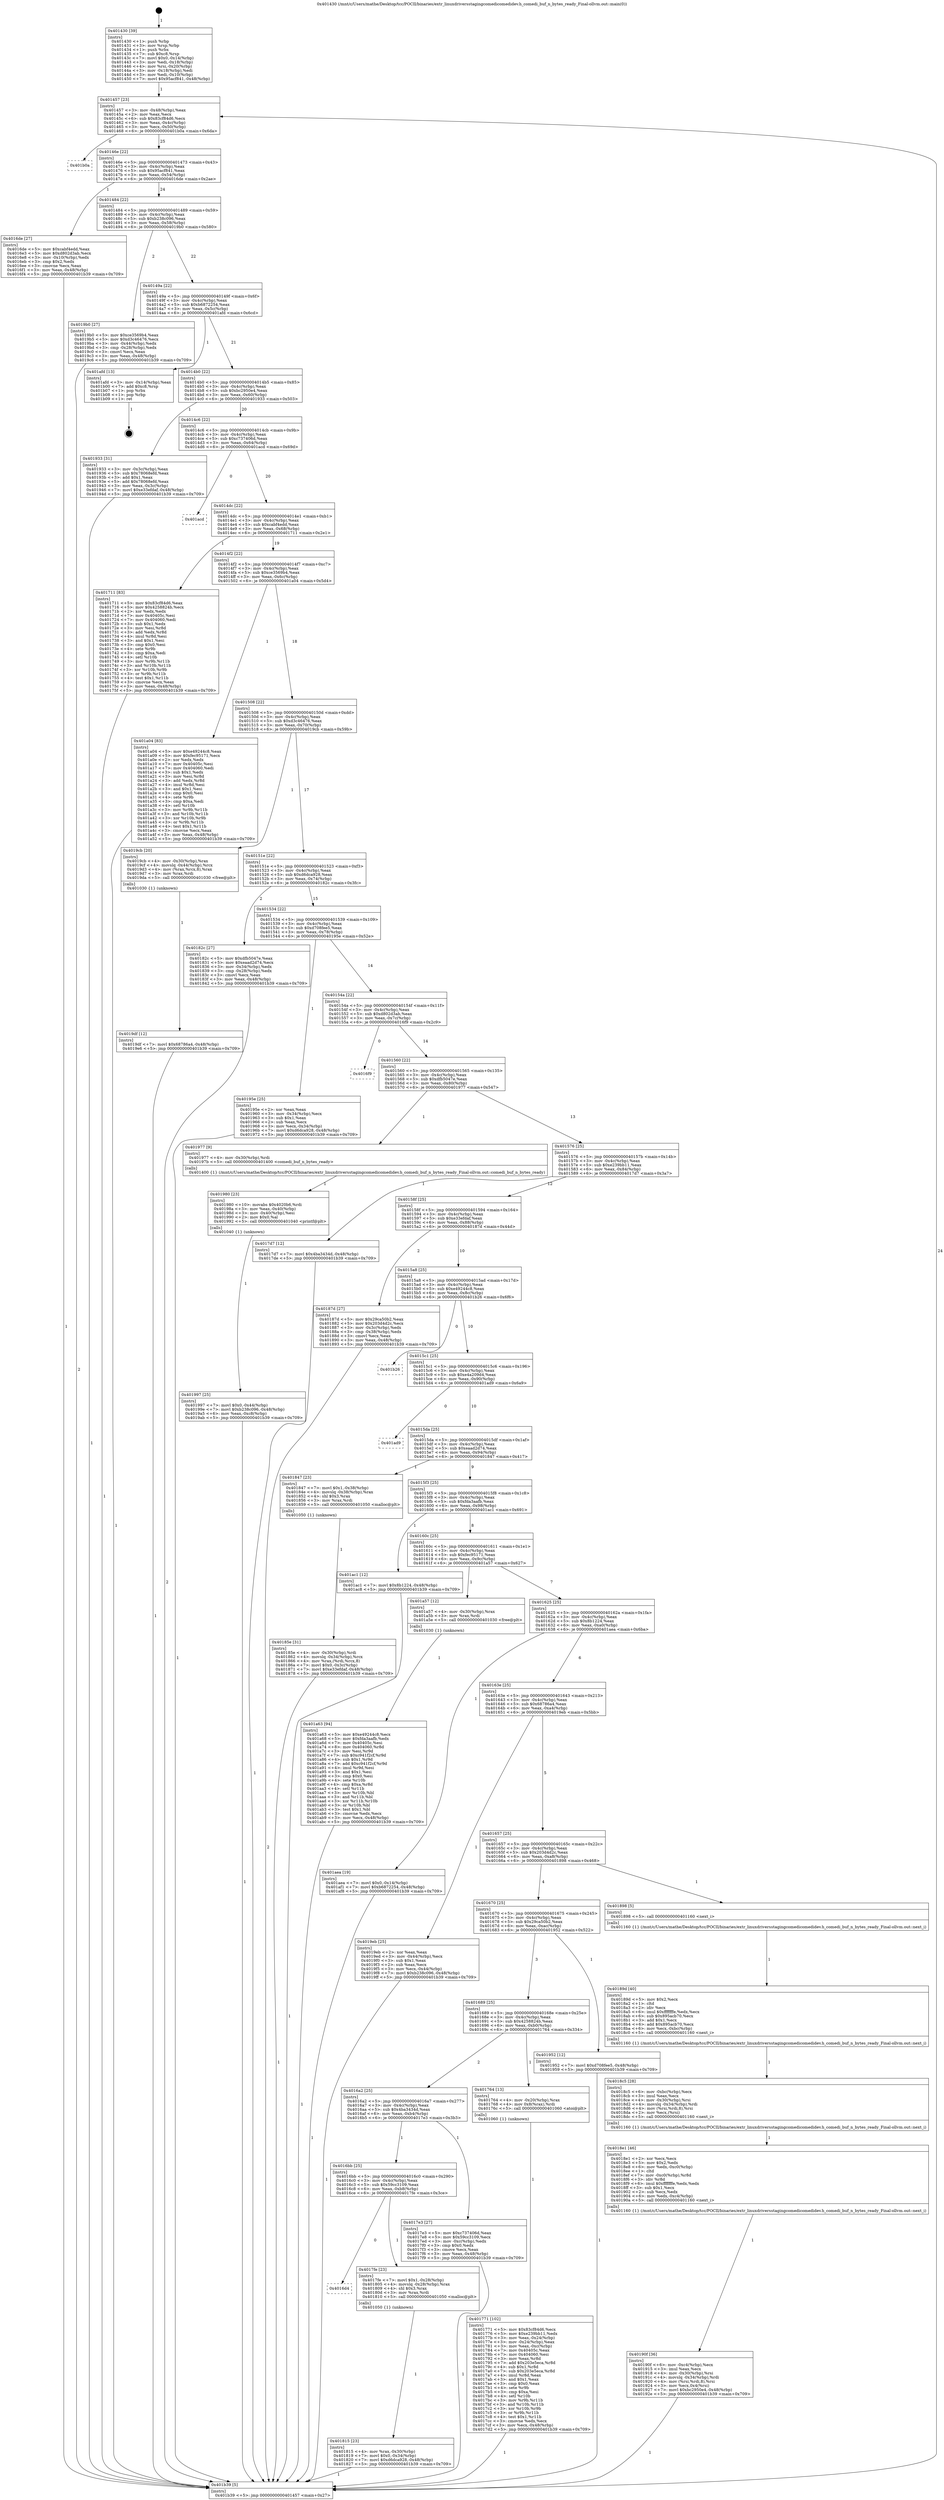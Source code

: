 digraph "0x401430" {
  label = "0x401430 (/mnt/c/Users/mathe/Desktop/tcc/POCII/binaries/extr_linuxdriversstagingcomedicomedidev.h_comedi_buf_n_bytes_ready_Final-ollvm.out::main(0))"
  labelloc = "t"
  node[shape=record]

  Entry [label="",width=0.3,height=0.3,shape=circle,fillcolor=black,style=filled]
  "0x401457" [label="{
     0x401457 [23]\l
     | [instrs]\l
     &nbsp;&nbsp;0x401457 \<+3\>: mov -0x48(%rbp),%eax\l
     &nbsp;&nbsp;0x40145a \<+2\>: mov %eax,%ecx\l
     &nbsp;&nbsp;0x40145c \<+6\>: sub $0x83cf84d6,%ecx\l
     &nbsp;&nbsp;0x401462 \<+3\>: mov %eax,-0x4c(%rbp)\l
     &nbsp;&nbsp;0x401465 \<+3\>: mov %ecx,-0x50(%rbp)\l
     &nbsp;&nbsp;0x401468 \<+6\>: je 0000000000401b0a \<main+0x6da\>\l
  }"]
  "0x401b0a" [label="{
     0x401b0a\l
  }", style=dashed]
  "0x40146e" [label="{
     0x40146e [22]\l
     | [instrs]\l
     &nbsp;&nbsp;0x40146e \<+5\>: jmp 0000000000401473 \<main+0x43\>\l
     &nbsp;&nbsp;0x401473 \<+3\>: mov -0x4c(%rbp),%eax\l
     &nbsp;&nbsp;0x401476 \<+5\>: sub $0x95acf841,%eax\l
     &nbsp;&nbsp;0x40147b \<+3\>: mov %eax,-0x54(%rbp)\l
     &nbsp;&nbsp;0x40147e \<+6\>: je 00000000004016de \<main+0x2ae\>\l
  }"]
  Exit [label="",width=0.3,height=0.3,shape=circle,fillcolor=black,style=filled,peripheries=2]
  "0x4016de" [label="{
     0x4016de [27]\l
     | [instrs]\l
     &nbsp;&nbsp;0x4016de \<+5\>: mov $0xcabf4edd,%eax\l
     &nbsp;&nbsp;0x4016e3 \<+5\>: mov $0xd802d3ab,%ecx\l
     &nbsp;&nbsp;0x4016e8 \<+3\>: mov -0x10(%rbp),%edx\l
     &nbsp;&nbsp;0x4016eb \<+3\>: cmp $0x2,%edx\l
     &nbsp;&nbsp;0x4016ee \<+3\>: cmovne %ecx,%eax\l
     &nbsp;&nbsp;0x4016f1 \<+3\>: mov %eax,-0x48(%rbp)\l
     &nbsp;&nbsp;0x4016f4 \<+5\>: jmp 0000000000401b39 \<main+0x709\>\l
  }"]
  "0x401484" [label="{
     0x401484 [22]\l
     | [instrs]\l
     &nbsp;&nbsp;0x401484 \<+5\>: jmp 0000000000401489 \<main+0x59\>\l
     &nbsp;&nbsp;0x401489 \<+3\>: mov -0x4c(%rbp),%eax\l
     &nbsp;&nbsp;0x40148c \<+5\>: sub $0xb238c096,%eax\l
     &nbsp;&nbsp;0x401491 \<+3\>: mov %eax,-0x58(%rbp)\l
     &nbsp;&nbsp;0x401494 \<+6\>: je 00000000004019b0 \<main+0x580\>\l
  }"]
  "0x401b39" [label="{
     0x401b39 [5]\l
     | [instrs]\l
     &nbsp;&nbsp;0x401b39 \<+5\>: jmp 0000000000401457 \<main+0x27\>\l
  }"]
  "0x401430" [label="{
     0x401430 [39]\l
     | [instrs]\l
     &nbsp;&nbsp;0x401430 \<+1\>: push %rbp\l
     &nbsp;&nbsp;0x401431 \<+3\>: mov %rsp,%rbp\l
     &nbsp;&nbsp;0x401434 \<+1\>: push %rbx\l
     &nbsp;&nbsp;0x401435 \<+7\>: sub $0xc8,%rsp\l
     &nbsp;&nbsp;0x40143c \<+7\>: movl $0x0,-0x14(%rbp)\l
     &nbsp;&nbsp;0x401443 \<+3\>: mov %edi,-0x18(%rbp)\l
     &nbsp;&nbsp;0x401446 \<+4\>: mov %rsi,-0x20(%rbp)\l
     &nbsp;&nbsp;0x40144a \<+3\>: mov -0x18(%rbp),%edi\l
     &nbsp;&nbsp;0x40144d \<+3\>: mov %edi,-0x10(%rbp)\l
     &nbsp;&nbsp;0x401450 \<+7\>: movl $0x95acf841,-0x48(%rbp)\l
  }"]
  "0x401a63" [label="{
     0x401a63 [94]\l
     | [instrs]\l
     &nbsp;&nbsp;0x401a63 \<+5\>: mov $0xe49244c8,%ecx\l
     &nbsp;&nbsp;0x401a68 \<+5\>: mov $0xfda3aafb,%edx\l
     &nbsp;&nbsp;0x401a6d \<+7\>: mov 0x40405c,%esi\l
     &nbsp;&nbsp;0x401a74 \<+8\>: mov 0x404060,%r8d\l
     &nbsp;&nbsp;0x401a7c \<+3\>: mov %esi,%r9d\l
     &nbsp;&nbsp;0x401a7f \<+7\>: sub $0xc941f2cf,%r9d\l
     &nbsp;&nbsp;0x401a86 \<+4\>: sub $0x1,%r9d\l
     &nbsp;&nbsp;0x401a8a \<+7\>: add $0xc941f2cf,%r9d\l
     &nbsp;&nbsp;0x401a91 \<+4\>: imul %r9d,%esi\l
     &nbsp;&nbsp;0x401a95 \<+3\>: and $0x1,%esi\l
     &nbsp;&nbsp;0x401a98 \<+3\>: cmp $0x0,%esi\l
     &nbsp;&nbsp;0x401a9b \<+4\>: sete %r10b\l
     &nbsp;&nbsp;0x401a9f \<+4\>: cmp $0xa,%r8d\l
     &nbsp;&nbsp;0x401aa3 \<+4\>: setl %r11b\l
     &nbsp;&nbsp;0x401aa7 \<+3\>: mov %r10b,%bl\l
     &nbsp;&nbsp;0x401aaa \<+3\>: and %r11b,%bl\l
     &nbsp;&nbsp;0x401aad \<+3\>: xor %r11b,%r10b\l
     &nbsp;&nbsp;0x401ab0 \<+3\>: or %r10b,%bl\l
     &nbsp;&nbsp;0x401ab3 \<+3\>: test $0x1,%bl\l
     &nbsp;&nbsp;0x401ab6 \<+3\>: cmovne %edx,%ecx\l
     &nbsp;&nbsp;0x401ab9 \<+3\>: mov %ecx,-0x48(%rbp)\l
     &nbsp;&nbsp;0x401abc \<+5\>: jmp 0000000000401b39 \<main+0x709\>\l
  }"]
  "0x4019b0" [label="{
     0x4019b0 [27]\l
     | [instrs]\l
     &nbsp;&nbsp;0x4019b0 \<+5\>: mov $0xce3569b4,%eax\l
     &nbsp;&nbsp;0x4019b5 \<+5\>: mov $0xd3c46476,%ecx\l
     &nbsp;&nbsp;0x4019ba \<+3\>: mov -0x44(%rbp),%edx\l
     &nbsp;&nbsp;0x4019bd \<+3\>: cmp -0x28(%rbp),%edx\l
     &nbsp;&nbsp;0x4019c0 \<+3\>: cmovl %ecx,%eax\l
     &nbsp;&nbsp;0x4019c3 \<+3\>: mov %eax,-0x48(%rbp)\l
     &nbsp;&nbsp;0x4019c6 \<+5\>: jmp 0000000000401b39 \<main+0x709\>\l
  }"]
  "0x40149a" [label="{
     0x40149a [22]\l
     | [instrs]\l
     &nbsp;&nbsp;0x40149a \<+5\>: jmp 000000000040149f \<main+0x6f\>\l
     &nbsp;&nbsp;0x40149f \<+3\>: mov -0x4c(%rbp),%eax\l
     &nbsp;&nbsp;0x4014a2 \<+5\>: sub $0xb6872254,%eax\l
     &nbsp;&nbsp;0x4014a7 \<+3\>: mov %eax,-0x5c(%rbp)\l
     &nbsp;&nbsp;0x4014aa \<+6\>: je 0000000000401afd \<main+0x6cd\>\l
  }"]
  "0x4019df" [label="{
     0x4019df [12]\l
     | [instrs]\l
     &nbsp;&nbsp;0x4019df \<+7\>: movl $0x68786a4,-0x48(%rbp)\l
     &nbsp;&nbsp;0x4019e6 \<+5\>: jmp 0000000000401b39 \<main+0x709\>\l
  }"]
  "0x401afd" [label="{
     0x401afd [13]\l
     | [instrs]\l
     &nbsp;&nbsp;0x401afd \<+3\>: mov -0x14(%rbp),%eax\l
     &nbsp;&nbsp;0x401b00 \<+7\>: add $0xc8,%rsp\l
     &nbsp;&nbsp;0x401b07 \<+1\>: pop %rbx\l
     &nbsp;&nbsp;0x401b08 \<+1\>: pop %rbp\l
     &nbsp;&nbsp;0x401b09 \<+1\>: ret\l
  }"]
  "0x4014b0" [label="{
     0x4014b0 [22]\l
     | [instrs]\l
     &nbsp;&nbsp;0x4014b0 \<+5\>: jmp 00000000004014b5 \<main+0x85\>\l
     &nbsp;&nbsp;0x4014b5 \<+3\>: mov -0x4c(%rbp),%eax\l
     &nbsp;&nbsp;0x4014b8 \<+5\>: sub $0xbc2950e4,%eax\l
     &nbsp;&nbsp;0x4014bd \<+3\>: mov %eax,-0x60(%rbp)\l
     &nbsp;&nbsp;0x4014c0 \<+6\>: je 0000000000401933 \<main+0x503\>\l
  }"]
  "0x401997" [label="{
     0x401997 [25]\l
     | [instrs]\l
     &nbsp;&nbsp;0x401997 \<+7\>: movl $0x0,-0x44(%rbp)\l
     &nbsp;&nbsp;0x40199e \<+7\>: movl $0xb238c096,-0x48(%rbp)\l
     &nbsp;&nbsp;0x4019a5 \<+6\>: mov %eax,-0xc8(%rbp)\l
     &nbsp;&nbsp;0x4019ab \<+5\>: jmp 0000000000401b39 \<main+0x709\>\l
  }"]
  "0x401933" [label="{
     0x401933 [31]\l
     | [instrs]\l
     &nbsp;&nbsp;0x401933 \<+3\>: mov -0x3c(%rbp),%eax\l
     &nbsp;&nbsp;0x401936 \<+5\>: sub $0x78068efd,%eax\l
     &nbsp;&nbsp;0x40193b \<+3\>: add $0x1,%eax\l
     &nbsp;&nbsp;0x40193e \<+5\>: add $0x78068efd,%eax\l
     &nbsp;&nbsp;0x401943 \<+3\>: mov %eax,-0x3c(%rbp)\l
     &nbsp;&nbsp;0x401946 \<+7\>: movl $0xe33efdaf,-0x48(%rbp)\l
     &nbsp;&nbsp;0x40194d \<+5\>: jmp 0000000000401b39 \<main+0x709\>\l
  }"]
  "0x4014c6" [label="{
     0x4014c6 [22]\l
     | [instrs]\l
     &nbsp;&nbsp;0x4014c6 \<+5\>: jmp 00000000004014cb \<main+0x9b\>\l
     &nbsp;&nbsp;0x4014cb \<+3\>: mov -0x4c(%rbp),%eax\l
     &nbsp;&nbsp;0x4014ce \<+5\>: sub $0xc737406d,%eax\l
     &nbsp;&nbsp;0x4014d3 \<+3\>: mov %eax,-0x64(%rbp)\l
     &nbsp;&nbsp;0x4014d6 \<+6\>: je 0000000000401acd \<main+0x69d\>\l
  }"]
  "0x401980" [label="{
     0x401980 [23]\l
     | [instrs]\l
     &nbsp;&nbsp;0x401980 \<+10\>: movabs $0x4020b6,%rdi\l
     &nbsp;&nbsp;0x40198a \<+3\>: mov %eax,-0x40(%rbp)\l
     &nbsp;&nbsp;0x40198d \<+3\>: mov -0x40(%rbp),%esi\l
     &nbsp;&nbsp;0x401990 \<+2\>: mov $0x0,%al\l
     &nbsp;&nbsp;0x401992 \<+5\>: call 0000000000401040 \<printf@plt\>\l
     | [calls]\l
     &nbsp;&nbsp;0x401040 \{1\} (unknown)\l
  }"]
  "0x401acd" [label="{
     0x401acd\l
  }", style=dashed]
  "0x4014dc" [label="{
     0x4014dc [22]\l
     | [instrs]\l
     &nbsp;&nbsp;0x4014dc \<+5\>: jmp 00000000004014e1 \<main+0xb1\>\l
     &nbsp;&nbsp;0x4014e1 \<+3\>: mov -0x4c(%rbp),%eax\l
     &nbsp;&nbsp;0x4014e4 \<+5\>: sub $0xcabf4edd,%eax\l
     &nbsp;&nbsp;0x4014e9 \<+3\>: mov %eax,-0x68(%rbp)\l
     &nbsp;&nbsp;0x4014ec \<+6\>: je 0000000000401711 \<main+0x2e1\>\l
  }"]
  "0x40190f" [label="{
     0x40190f [36]\l
     | [instrs]\l
     &nbsp;&nbsp;0x40190f \<+6\>: mov -0xc4(%rbp),%ecx\l
     &nbsp;&nbsp;0x401915 \<+3\>: imul %eax,%ecx\l
     &nbsp;&nbsp;0x401918 \<+4\>: mov -0x30(%rbp),%rsi\l
     &nbsp;&nbsp;0x40191c \<+4\>: movslq -0x34(%rbp),%rdi\l
     &nbsp;&nbsp;0x401920 \<+4\>: mov (%rsi,%rdi,8),%rsi\l
     &nbsp;&nbsp;0x401924 \<+3\>: mov %ecx,0x4(%rsi)\l
     &nbsp;&nbsp;0x401927 \<+7\>: movl $0xbc2950e4,-0x48(%rbp)\l
     &nbsp;&nbsp;0x40192e \<+5\>: jmp 0000000000401b39 \<main+0x709\>\l
  }"]
  "0x401711" [label="{
     0x401711 [83]\l
     | [instrs]\l
     &nbsp;&nbsp;0x401711 \<+5\>: mov $0x83cf84d6,%eax\l
     &nbsp;&nbsp;0x401716 \<+5\>: mov $0x4258824b,%ecx\l
     &nbsp;&nbsp;0x40171b \<+2\>: xor %edx,%edx\l
     &nbsp;&nbsp;0x40171d \<+7\>: mov 0x40405c,%esi\l
     &nbsp;&nbsp;0x401724 \<+7\>: mov 0x404060,%edi\l
     &nbsp;&nbsp;0x40172b \<+3\>: sub $0x1,%edx\l
     &nbsp;&nbsp;0x40172e \<+3\>: mov %esi,%r8d\l
     &nbsp;&nbsp;0x401731 \<+3\>: add %edx,%r8d\l
     &nbsp;&nbsp;0x401734 \<+4\>: imul %r8d,%esi\l
     &nbsp;&nbsp;0x401738 \<+3\>: and $0x1,%esi\l
     &nbsp;&nbsp;0x40173b \<+3\>: cmp $0x0,%esi\l
     &nbsp;&nbsp;0x40173e \<+4\>: sete %r9b\l
     &nbsp;&nbsp;0x401742 \<+3\>: cmp $0xa,%edi\l
     &nbsp;&nbsp;0x401745 \<+4\>: setl %r10b\l
     &nbsp;&nbsp;0x401749 \<+3\>: mov %r9b,%r11b\l
     &nbsp;&nbsp;0x40174c \<+3\>: and %r10b,%r11b\l
     &nbsp;&nbsp;0x40174f \<+3\>: xor %r10b,%r9b\l
     &nbsp;&nbsp;0x401752 \<+3\>: or %r9b,%r11b\l
     &nbsp;&nbsp;0x401755 \<+4\>: test $0x1,%r11b\l
     &nbsp;&nbsp;0x401759 \<+3\>: cmovne %ecx,%eax\l
     &nbsp;&nbsp;0x40175c \<+3\>: mov %eax,-0x48(%rbp)\l
     &nbsp;&nbsp;0x40175f \<+5\>: jmp 0000000000401b39 \<main+0x709\>\l
  }"]
  "0x4014f2" [label="{
     0x4014f2 [22]\l
     | [instrs]\l
     &nbsp;&nbsp;0x4014f2 \<+5\>: jmp 00000000004014f7 \<main+0xc7\>\l
     &nbsp;&nbsp;0x4014f7 \<+3\>: mov -0x4c(%rbp),%eax\l
     &nbsp;&nbsp;0x4014fa \<+5\>: sub $0xce3569b4,%eax\l
     &nbsp;&nbsp;0x4014ff \<+3\>: mov %eax,-0x6c(%rbp)\l
     &nbsp;&nbsp;0x401502 \<+6\>: je 0000000000401a04 \<main+0x5d4\>\l
  }"]
  "0x4018e1" [label="{
     0x4018e1 [46]\l
     | [instrs]\l
     &nbsp;&nbsp;0x4018e1 \<+2\>: xor %ecx,%ecx\l
     &nbsp;&nbsp;0x4018e3 \<+5\>: mov $0x2,%edx\l
     &nbsp;&nbsp;0x4018e8 \<+6\>: mov %edx,-0xc0(%rbp)\l
     &nbsp;&nbsp;0x4018ee \<+1\>: cltd\l
     &nbsp;&nbsp;0x4018ef \<+7\>: mov -0xc0(%rbp),%r8d\l
     &nbsp;&nbsp;0x4018f6 \<+3\>: idiv %r8d\l
     &nbsp;&nbsp;0x4018f9 \<+6\>: imul $0xfffffffe,%edx,%edx\l
     &nbsp;&nbsp;0x4018ff \<+3\>: sub $0x1,%ecx\l
     &nbsp;&nbsp;0x401902 \<+2\>: sub %ecx,%edx\l
     &nbsp;&nbsp;0x401904 \<+6\>: mov %edx,-0xc4(%rbp)\l
     &nbsp;&nbsp;0x40190a \<+5\>: call 0000000000401160 \<next_i\>\l
     | [calls]\l
     &nbsp;&nbsp;0x401160 \{1\} (/mnt/c/Users/mathe/Desktop/tcc/POCII/binaries/extr_linuxdriversstagingcomedicomedidev.h_comedi_buf_n_bytes_ready_Final-ollvm.out::next_i)\l
  }"]
  "0x401a04" [label="{
     0x401a04 [83]\l
     | [instrs]\l
     &nbsp;&nbsp;0x401a04 \<+5\>: mov $0xe49244c8,%eax\l
     &nbsp;&nbsp;0x401a09 \<+5\>: mov $0xfec95171,%ecx\l
     &nbsp;&nbsp;0x401a0e \<+2\>: xor %edx,%edx\l
     &nbsp;&nbsp;0x401a10 \<+7\>: mov 0x40405c,%esi\l
     &nbsp;&nbsp;0x401a17 \<+7\>: mov 0x404060,%edi\l
     &nbsp;&nbsp;0x401a1e \<+3\>: sub $0x1,%edx\l
     &nbsp;&nbsp;0x401a21 \<+3\>: mov %esi,%r8d\l
     &nbsp;&nbsp;0x401a24 \<+3\>: add %edx,%r8d\l
     &nbsp;&nbsp;0x401a27 \<+4\>: imul %r8d,%esi\l
     &nbsp;&nbsp;0x401a2b \<+3\>: and $0x1,%esi\l
     &nbsp;&nbsp;0x401a2e \<+3\>: cmp $0x0,%esi\l
     &nbsp;&nbsp;0x401a31 \<+4\>: sete %r9b\l
     &nbsp;&nbsp;0x401a35 \<+3\>: cmp $0xa,%edi\l
     &nbsp;&nbsp;0x401a38 \<+4\>: setl %r10b\l
     &nbsp;&nbsp;0x401a3c \<+3\>: mov %r9b,%r11b\l
     &nbsp;&nbsp;0x401a3f \<+3\>: and %r10b,%r11b\l
     &nbsp;&nbsp;0x401a42 \<+3\>: xor %r10b,%r9b\l
     &nbsp;&nbsp;0x401a45 \<+3\>: or %r9b,%r11b\l
     &nbsp;&nbsp;0x401a48 \<+4\>: test $0x1,%r11b\l
     &nbsp;&nbsp;0x401a4c \<+3\>: cmovne %ecx,%eax\l
     &nbsp;&nbsp;0x401a4f \<+3\>: mov %eax,-0x48(%rbp)\l
     &nbsp;&nbsp;0x401a52 \<+5\>: jmp 0000000000401b39 \<main+0x709\>\l
  }"]
  "0x401508" [label="{
     0x401508 [22]\l
     | [instrs]\l
     &nbsp;&nbsp;0x401508 \<+5\>: jmp 000000000040150d \<main+0xdd\>\l
     &nbsp;&nbsp;0x40150d \<+3\>: mov -0x4c(%rbp),%eax\l
     &nbsp;&nbsp;0x401510 \<+5\>: sub $0xd3c46476,%eax\l
     &nbsp;&nbsp;0x401515 \<+3\>: mov %eax,-0x70(%rbp)\l
     &nbsp;&nbsp;0x401518 \<+6\>: je 00000000004019cb \<main+0x59b\>\l
  }"]
  "0x4018c5" [label="{
     0x4018c5 [28]\l
     | [instrs]\l
     &nbsp;&nbsp;0x4018c5 \<+6\>: mov -0xbc(%rbp),%ecx\l
     &nbsp;&nbsp;0x4018cb \<+3\>: imul %eax,%ecx\l
     &nbsp;&nbsp;0x4018ce \<+4\>: mov -0x30(%rbp),%rsi\l
     &nbsp;&nbsp;0x4018d2 \<+4\>: movslq -0x34(%rbp),%rdi\l
     &nbsp;&nbsp;0x4018d6 \<+4\>: mov (%rsi,%rdi,8),%rsi\l
     &nbsp;&nbsp;0x4018da \<+2\>: mov %ecx,(%rsi)\l
     &nbsp;&nbsp;0x4018dc \<+5\>: call 0000000000401160 \<next_i\>\l
     | [calls]\l
     &nbsp;&nbsp;0x401160 \{1\} (/mnt/c/Users/mathe/Desktop/tcc/POCII/binaries/extr_linuxdriversstagingcomedicomedidev.h_comedi_buf_n_bytes_ready_Final-ollvm.out::next_i)\l
  }"]
  "0x4019cb" [label="{
     0x4019cb [20]\l
     | [instrs]\l
     &nbsp;&nbsp;0x4019cb \<+4\>: mov -0x30(%rbp),%rax\l
     &nbsp;&nbsp;0x4019cf \<+4\>: movslq -0x44(%rbp),%rcx\l
     &nbsp;&nbsp;0x4019d3 \<+4\>: mov (%rax,%rcx,8),%rax\l
     &nbsp;&nbsp;0x4019d7 \<+3\>: mov %rax,%rdi\l
     &nbsp;&nbsp;0x4019da \<+5\>: call 0000000000401030 \<free@plt\>\l
     | [calls]\l
     &nbsp;&nbsp;0x401030 \{1\} (unknown)\l
  }"]
  "0x40151e" [label="{
     0x40151e [22]\l
     | [instrs]\l
     &nbsp;&nbsp;0x40151e \<+5\>: jmp 0000000000401523 \<main+0xf3\>\l
     &nbsp;&nbsp;0x401523 \<+3\>: mov -0x4c(%rbp),%eax\l
     &nbsp;&nbsp;0x401526 \<+5\>: sub $0xd6dca928,%eax\l
     &nbsp;&nbsp;0x40152b \<+3\>: mov %eax,-0x74(%rbp)\l
     &nbsp;&nbsp;0x40152e \<+6\>: je 000000000040182c \<main+0x3fc\>\l
  }"]
  "0x40189d" [label="{
     0x40189d [40]\l
     | [instrs]\l
     &nbsp;&nbsp;0x40189d \<+5\>: mov $0x2,%ecx\l
     &nbsp;&nbsp;0x4018a2 \<+1\>: cltd\l
     &nbsp;&nbsp;0x4018a3 \<+2\>: idiv %ecx\l
     &nbsp;&nbsp;0x4018a5 \<+6\>: imul $0xfffffffe,%edx,%ecx\l
     &nbsp;&nbsp;0x4018ab \<+6\>: sub $0x895acb70,%ecx\l
     &nbsp;&nbsp;0x4018b1 \<+3\>: add $0x1,%ecx\l
     &nbsp;&nbsp;0x4018b4 \<+6\>: add $0x895acb70,%ecx\l
     &nbsp;&nbsp;0x4018ba \<+6\>: mov %ecx,-0xbc(%rbp)\l
     &nbsp;&nbsp;0x4018c0 \<+5\>: call 0000000000401160 \<next_i\>\l
     | [calls]\l
     &nbsp;&nbsp;0x401160 \{1\} (/mnt/c/Users/mathe/Desktop/tcc/POCII/binaries/extr_linuxdriversstagingcomedicomedidev.h_comedi_buf_n_bytes_ready_Final-ollvm.out::next_i)\l
  }"]
  "0x40182c" [label="{
     0x40182c [27]\l
     | [instrs]\l
     &nbsp;&nbsp;0x40182c \<+5\>: mov $0xdfb5047e,%eax\l
     &nbsp;&nbsp;0x401831 \<+5\>: mov $0xeaad2d74,%ecx\l
     &nbsp;&nbsp;0x401836 \<+3\>: mov -0x34(%rbp),%edx\l
     &nbsp;&nbsp;0x401839 \<+3\>: cmp -0x28(%rbp),%edx\l
     &nbsp;&nbsp;0x40183c \<+3\>: cmovl %ecx,%eax\l
     &nbsp;&nbsp;0x40183f \<+3\>: mov %eax,-0x48(%rbp)\l
     &nbsp;&nbsp;0x401842 \<+5\>: jmp 0000000000401b39 \<main+0x709\>\l
  }"]
  "0x401534" [label="{
     0x401534 [22]\l
     | [instrs]\l
     &nbsp;&nbsp;0x401534 \<+5\>: jmp 0000000000401539 \<main+0x109\>\l
     &nbsp;&nbsp;0x401539 \<+3\>: mov -0x4c(%rbp),%eax\l
     &nbsp;&nbsp;0x40153c \<+5\>: sub $0xd708fee5,%eax\l
     &nbsp;&nbsp;0x401541 \<+3\>: mov %eax,-0x78(%rbp)\l
     &nbsp;&nbsp;0x401544 \<+6\>: je 000000000040195e \<main+0x52e\>\l
  }"]
  "0x40185e" [label="{
     0x40185e [31]\l
     | [instrs]\l
     &nbsp;&nbsp;0x40185e \<+4\>: mov -0x30(%rbp),%rdi\l
     &nbsp;&nbsp;0x401862 \<+4\>: movslq -0x34(%rbp),%rcx\l
     &nbsp;&nbsp;0x401866 \<+4\>: mov %rax,(%rdi,%rcx,8)\l
     &nbsp;&nbsp;0x40186a \<+7\>: movl $0x0,-0x3c(%rbp)\l
     &nbsp;&nbsp;0x401871 \<+7\>: movl $0xe33efdaf,-0x48(%rbp)\l
     &nbsp;&nbsp;0x401878 \<+5\>: jmp 0000000000401b39 \<main+0x709\>\l
  }"]
  "0x40195e" [label="{
     0x40195e [25]\l
     | [instrs]\l
     &nbsp;&nbsp;0x40195e \<+2\>: xor %eax,%eax\l
     &nbsp;&nbsp;0x401960 \<+3\>: mov -0x34(%rbp),%ecx\l
     &nbsp;&nbsp;0x401963 \<+3\>: sub $0x1,%eax\l
     &nbsp;&nbsp;0x401966 \<+2\>: sub %eax,%ecx\l
     &nbsp;&nbsp;0x401968 \<+3\>: mov %ecx,-0x34(%rbp)\l
     &nbsp;&nbsp;0x40196b \<+7\>: movl $0xd6dca928,-0x48(%rbp)\l
     &nbsp;&nbsp;0x401972 \<+5\>: jmp 0000000000401b39 \<main+0x709\>\l
  }"]
  "0x40154a" [label="{
     0x40154a [22]\l
     | [instrs]\l
     &nbsp;&nbsp;0x40154a \<+5\>: jmp 000000000040154f \<main+0x11f\>\l
     &nbsp;&nbsp;0x40154f \<+3\>: mov -0x4c(%rbp),%eax\l
     &nbsp;&nbsp;0x401552 \<+5\>: sub $0xd802d3ab,%eax\l
     &nbsp;&nbsp;0x401557 \<+3\>: mov %eax,-0x7c(%rbp)\l
     &nbsp;&nbsp;0x40155a \<+6\>: je 00000000004016f9 \<main+0x2c9\>\l
  }"]
  "0x401815" [label="{
     0x401815 [23]\l
     | [instrs]\l
     &nbsp;&nbsp;0x401815 \<+4\>: mov %rax,-0x30(%rbp)\l
     &nbsp;&nbsp;0x401819 \<+7\>: movl $0x0,-0x34(%rbp)\l
     &nbsp;&nbsp;0x401820 \<+7\>: movl $0xd6dca928,-0x48(%rbp)\l
     &nbsp;&nbsp;0x401827 \<+5\>: jmp 0000000000401b39 \<main+0x709\>\l
  }"]
  "0x4016f9" [label="{
     0x4016f9\l
  }", style=dashed]
  "0x401560" [label="{
     0x401560 [22]\l
     | [instrs]\l
     &nbsp;&nbsp;0x401560 \<+5\>: jmp 0000000000401565 \<main+0x135\>\l
     &nbsp;&nbsp;0x401565 \<+3\>: mov -0x4c(%rbp),%eax\l
     &nbsp;&nbsp;0x401568 \<+5\>: sub $0xdfb5047e,%eax\l
     &nbsp;&nbsp;0x40156d \<+3\>: mov %eax,-0x80(%rbp)\l
     &nbsp;&nbsp;0x401570 \<+6\>: je 0000000000401977 \<main+0x547\>\l
  }"]
  "0x4016d4" [label="{
     0x4016d4\l
  }", style=dashed]
  "0x401977" [label="{
     0x401977 [9]\l
     | [instrs]\l
     &nbsp;&nbsp;0x401977 \<+4\>: mov -0x30(%rbp),%rdi\l
     &nbsp;&nbsp;0x40197b \<+5\>: call 0000000000401400 \<comedi_buf_n_bytes_ready\>\l
     | [calls]\l
     &nbsp;&nbsp;0x401400 \{1\} (/mnt/c/Users/mathe/Desktop/tcc/POCII/binaries/extr_linuxdriversstagingcomedicomedidev.h_comedi_buf_n_bytes_ready_Final-ollvm.out::comedi_buf_n_bytes_ready)\l
  }"]
  "0x401576" [label="{
     0x401576 [25]\l
     | [instrs]\l
     &nbsp;&nbsp;0x401576 \<+5\>: jmp 000000000040157b \<main+0x14b\>\l
     &nbsp;&nbsp;0x40157b \<+3\>: mov -0x4c(%rbp),%eax\l
     &nbsp;&nbsp;0x40157e \<+5\>: sub $0xe239bb11,%eax\l
     &nbsp;&nbsp;0x401583 \<+6\>: mov %eax,-0x84(%rbp)\l
     &nbsp;&nbsp;0x401589 \<+6\>: je 00000000004017d7 \<main+0x3a7\>\l
  }"]
  "0x4017fe" [label="{
     0x4017fe [23]\l
     | [instrs]\l
     &nbsp;&nbsp;0x4017fe \<+7\>: movl $0x1,-0x28(%rbp)\l
     &nbsp;&nbsp;0x401805 \<+4\>: movslq -0x28(%rbp),%rax\l
     &nbsp;&nbsp;0x401809 \<+4\>: shl $0x3,%rax\l
     &nbsp;&nbsp;0x40180d \<+3\>: mov %rax,%rdi\l
     &nbsp;&nbsp;0x401810 \<+5\>: call 0000000000401050 \<malloc@plt\>\l
     | [calls]\l
     &nbsp;&nbsp;0x401050 \{1\} (unknown)\l
  }"]
  "0x4017d7" [label="{
     0x4017d7 [12]\l
     | [instrs]\l
     &nbsp;&nbsp;0x4017d7 \<+7\>: movl $0x4ba3434d,-0x48(%rbp)\l
     &nbsp;&nbsp;0x4017de \<+5\>: jmp 0000000000401b39 \<main+0x709\>\l
  }"]
  "0x40158f" [label="{
     0x40158f [25]\l
     | [instrs]\l
     &nbsp;&nbsp;0x40158f \<+5\>: jmp 0000000000401594 \<main+0x164\>\l
     &nbsp;&nbsp;0x401594 \<+3\>: mov -0x4c(%rbp),%eax\l
     &nbsp;&nbsp;0x401597 \<+5\>: sub $0xe33efdaf,%eax\l
     &nbsp;&nbsp;0x40159c \<+6\>: mov %eax,-0x88(%rbp)\l
     &nbsp;&nbsp;0x4015a2 \<+6\>: je 000000000040187d \<main+0x44d\>\l
  }"]
  "0x4016bb" [label="{
     0x4016bb [25]\l
     | [instrs]\l
     &nbsp;&nbsp;0x4016bb \<+5\>: jmp 00000000004016c0 \<main+0x290\>\l
     &nbsp;&nbsp;0x4016c0 \<+3\>: mov -0x4c(%rbp),%eax\l
     &nbsp;&nbsp;0x4016c3 \<+5\>: sub $0x59cc3109,%eax\l
     &nbsp;&nbsp;0x4016c8 \<+6\>: mov %eax,-0xb8(%rbp)\l
     &nbsp;&nbsp;0x4016ce \<+6\>: je 00000000004017fe \<main+0x3ce\>\l
  }"]
  "0x40187d" [label="{
     0x40187d [27]\l
     | [instrs]\l
     &nbsp;&nbsp;0x40187d \<+5\>: mov $0x29ca50b2,%eax\l
     &nbsp;&nbsp;0x401882 \<+5\>: mov $0x203d4d2c,%ecx\l
     &nbsp;&nbsp;0x401887 \<+3\>: mov -0x3c(%rbp),%edx\l
     &nbsp;&nbsp;0x40188a \<+3\>: cmp -0x38(%rbp),%edx\l
     &nbsp;&nbsp;0x40188d \<+3\>: cmovl %ecx,%eax\l
     &nbsp;&nbsp;0x401890 \<+3\>: mov %eax,-0x48(%rbp)\l
     &nbsp;&nbsp;0x401893 \<+5\>: jmp 0000000000401b39 \<main+0x709\>\l
  }"]
  "0x4015a8" [label="{
     0x4015a8 [25]\l
     | [instrs]\l
     &nbsp;&nbsp;0x4015a8 \<+5\>: jmp 00000000004015ad \<main+0x17d\>\l
     &nbsp;&nbsp;0x4015ad \<+3\>: mov -0x4c(%rbp),%eax\l
     &nbsp;&nbsp;0x4015b0 \<+5\>: sub $0xe49244c8,%eax\l
     &nbsp;&nbsp;0x4015b5 \<+6\>: mov %eax,-0x8c(%rbp)\l
     &nbsp;&nbsp;0x4015bb \<+6\>: je 0000000000401b26 \<main+0x6f6\>\l
  }"]
  "0x4017e3" [label="{
     0x4017e3 [27]\l
     | [instrs]\l
     &nbsp;&nbsp;0x4017e3 \<+5\>: mov $0xc737406d,%eax\l
     &nbsp;&nbsp;0x4017e8 \<+5\>: mov $0x59cc3109,%ecx\l
     &nbsp;&nbsp;0x4017ed \<+3\>: mov -0xc(%rbp),%edx\l
     &nbsp;&nbsp;0x4017f0 \<+3\>: cmp $0x0,%edx\l
     &nbsp;&nbsp;0x4017f3 \<+3\>: cmove %ecx,%eax\l
     &nbsp;&nbsp;0x4017f6 \<+3\>: mov %eax,-0x48(%rbp)\l
     &nbsp;&nbsp;0x4017f9 \<+5\>: jmp 0000000000401b39 \<main+0x709\>\l
  }"]
  "0x401b26" [label="{
     0x401b26\l
  }", style=dashed]
  "0x4015c1" [label="{
     0x4015c1 [25]\l
     | [instrs]\l
     &nbsp;&nbsp;0x4015c1 \<+5\>: jmp 00000000004015c6 \<main+0x196\>\l
     &nbsp;&nbsp;0x4015c6 \<+3\>: mov -0x4c(%rbp),%eax\l
     &nbsp;&nbsp;0x4015c9 \<+5\>: sub $0xe4a209d4,%eax\l
     &nbsp;&nbsp;0x4015ce \<+6\>: mov %eax,-0x90(%rbp)\l
     &nbsp;&nbsp;0x4015d4 \<+6\>: je 0000000000401ad9 \<main+0x6a9\>\l
  }"]
  "0x401771" [label="{
     0x401771 [102]\l
     | [instrs]\l
     &nbsp;&nbsp;0x401771 \<+5\>: mov $0x83cf84d6,%ecx\l
     &nbsp;&nbsp;0x401776 \<+5\>: mov $0xe239bb11,%edx\l
     &nbsp;&nbsp;0x40177b \<+3\>: mov %eax,-0x24(%rbp)\l
     &nbsp;&nbsp;0x40177e \<+3\>: mov -0x24(%rbp),%eax\l
     &nbsp;&nbsp;0x401781 \<+3\>: mov %eax,-0xc(%rbp)\l
     &nbsp;&nbsp;0x401784 \<+7\>: mov 0x40405c,%eax\l
     &nbsp;&nbsp;0x40178b \<+7\>: mov 0x404060,%esi\l
     &nbsp;&nbsp;0x401792 \<+3\>: mov %eax,%r8d\l
     &nbsp;&nbsp;0x401795 \<+7\>: add $0x203e5eca,%r8d\l
     &nbsp;&nbsp;0x40179c \<+4\>: sub $0x1,%r8d\l
     &nbsp;&nbsp;0x4017a0 \<+7\>: sub $0x203e5eca,%r8d\l
     &nbsp;&nbsp;0x4017a7 \<+4\>: imul %r8d,%eax\l
     &nbsp;&nbsp;0x4017ab \<+3\>: and $0x1,%eax\l
     &nbsp;&nbsp;0x4017ae \<+3\>: cmp $0x0,%eax\l
     &nbsp;&nbsp;0x4017b1 \<+4\>: sete %r9b\l
     &nbsp;&nbsp;0x4017b5 \<+3\>: cmp $0xa,%esi\l
     &nbsp;&nbsp;0x4017b8 \<+4\>: setl %r10b\l
     &nbsp;&nbsp;0x4017bc \<+3\>: mov %r9b,%r11b\l
     &nbsp;&nbsp;0x4017bf \<+3\>: and %r10b,%r11b\l
     &nbsp;&nbsp;0x4017c2 \<+3\>: xor %r10b,%r9b\l
     &nbsp;&nbsp;0x4017c5 \<+3\>: or %r9b,%r11b\l
     &nbsp;&nbsp;0x4017c8 \<+4\>: test $0x1,%r11b\l
     &nbsp;&nbsp;0x4017cc \<+3\>: cmovne %edx,%ecx\l
     &nbsp;&nbsp;0x4017cf \<+3\>: mov %ecx,-0x48(%rbp)\l
     &nbsp;&nbsp;0x4017d2 \<+5\>: jmp 0000000000401b39 \<main+0x709\>\l
  }"]
  "0x401ad9" [label="{
     0x401ad9\l
  }", style=dashed]
  "0x4015da" [label="{
     0x4015da [25]\l
     | [instrs]\l
     &nbsp;&nbsp;0x4015da \<+5\>: jmp 00000000004015df \<main+0x1af\>\l
     &nbsp;&nbsp;0x4015df \<+3\>: mov -0x4c(%rbp),%eax\l
     &nbsp;&nbsp;0x4015e2 \<+5\>: sub $0xeaad2d74,%eax\l
     &nbsp;&nbsp;0x4015e7 \<+6\>: mov %eax,-0x94(%rbp)\l
     &nbsp;&nbsp;0x4015ed \<+6\>: je 0000000000401847 \<main+0x417\>\l
  }"]
  "0x4016a2" [label="{
     0x4016a2 [25]\l
     | [instrs]\l
     &nbsp;&nbsp;0x4016a2 \<+5\>: jmp 00000000004016a7 \<main+0x277\>\l
     &nbsp;&nbsp;0x4016a7 \<+3\>: mov -0x4c(%rbp),%eax\l
     &nbsp;&nbsp;0x4016aa \<+5\>: sub $0x4ba3434d,%eax\l
     &nbsp;&nbsp;0x4016af \<+6\>: mov %eax,-0xb4(%rbp)\l
     &nbsp;&nbsp;0x4016b5 \<+6\>: je 00000000004017e3 \<main+0x3b3\>\l
  }"]
  "0x401847" [label="{
     0x401847 [23]\l
     | [instrs]\l
     &nbsp;&nbsp;0x401847 \<+7\>: movl $0x1,-0x38(%rbp)\l
     &nbsp;&nbsp;0x40184e \<+4\>: movslq -0x38(%rbp),%rax\l
     &nbsp;&nbsp;0x401852 \<+4\>: shl $0x3,%rax\l
     &nbsp;&nbsp;0x401856 \<+3\>: mov %rax,%rdi\l
     &nbsp;&nbsp;0x401859 \<+5\>: call 0000000000401050 \<malloc@plt\>\l
     | [calls]\l
     &nbsp;&nbsp;0x401050 \{1\} (unknown)\l
  }"]
  "0x4015f3" [label="{
     0x4015f3 [25]\l
     | [instrs]\l
     &nbsp;&nbsp;0x4015f3 \<+5\>: jmp 00000000004015f8 \<main+0x1c8\>\l
     &nbsp;&nbsp;0x4015f8 \<+3\>: mov -0x4c(%rbp),%eax\l
     &nbsp;&nbsp;0x4015fb \<+5\>: sub $0xfda3aafb,%eax\l
     &nbsp;&nbsp;0x401600 \<+6\>: mov %eax,-0x98(%rbp)\l
     &nbsp;&nbsp;0x401606 \<+6\>: je 0000000000401ac1 \<main+0x691\>\l
  }"]
  "0x401764" [label="{
     0x401764 [13]\l
     | [instrs]\l
     &nbsp;&nbsp;0x401764 \<+4\>: mov -0x20(%rbp),%rax\l
     &nbsp;&nbsp;0x401768 \<+4\>: mov 0x8(%rax),%rdi\l
     &nbsp;&nbsp;0x40176c \<+5\>: call 0000000000401060 \<atoi@plt\>\l
     | [calls]\l
     &nbsp;&nbsp;0x401060 \{1\} (unknown)\l
  }"]
  "0x401ac1" [label="{
     0x401ac1 [12]\l
     | [instrs]\l
     &nbsp;&nbsp;0x401ac1 \<+7\>: movl $0x8b1224,-0x48(%rbp)\l
     &nbsp;&nbsp;0x401ac8 \<+5\>: jmp 0000000000401b39 \<main+0x709\>\l
  }"]
  "0x40160c" [label="{
     0x40160c [25]\l
     | [instrs]\l
     &nbsp;&nbsp;0x40160c \<+5\>: jmp 0000000000401611 \<main+0x1e1\>\l
     &nbsp;&nbsp;0x401611 \<+3\>: mov -0x4c(%rbp),%eax\l
     &nbsp;&nbsp;0x401614 \<+5\>: sub $0xfec95171,%eax\l
     &nbsp;&nbsp;0x401619 \<+6\>: mov %eax,-0x9c(%rbp)\l
     &nbsp;&nbsp;0x40161f \<+6\>: je 0000000000401a57 \<main+0x627\>\l
  }"]
  "0x401689" [label="{
     0x401689 [25]\l
     | [instrs]\l
     &nbsp;&nbsp;0x401689 \<+5\>: jmp 000000000040168e \<main+0x25e\>\l
     &nbsp;&nbsp;0x40168e \<+3\>: mov -0x4c(%rbp),%eax\l
     &nbsp;&nbsp;0x401691 \<+5\>: sub $0x4258824b,%eax\l
     &nbsp;&nbsp;0x401696 \<+6\>: mov %eax,-0xb0(%rbp)\l
     &nbsp;&nbsp;0x40169c \<+6\>: je 0000000000401764 \<main+0x334\>\l
  }"]
  "0x401a57" [label="{
     0x401a57 [12]\l
     | [instrs]\l
     &nbsp;&nbsp;0x401a57 \<+4\>: mov -0x30(%rbp),%rax\l
     &nbsp;&nbsp;0x401a5b \<+3\>: mov %rax,%rdi\l
     &nbsp;&nbsp;0x401a5e \<+5\>: call 0000000000401030 \<free@plt\>\l
     | [calls]\l
     &nbsp;&nbsp;0x401030 \{1\} (unknown)\l
  }"]
  "0x401625" [label="{
     0x401625 [25]\l
     | [instrs]\l
     &nbsp;&nbsp;0x401625 \<+5\>: jmp 000000000040162a \<main+0x1fa\>\l
     &nbsp;&nbsp;0x40162a \<+3\>: mov -0x4c(%rbp),%eax\l
     &nbsp;&nbsp;0x40162d \<+5\>: sub $0x8b1224,%eax\l
     &nbsp;&nbsp;0x401632 \<+6\>: mov %eax,-0xa0(%rbp)\l
     &nbsp;&nbsp;0x401638 \<+6\>: je 0000000000401aea \<main+0x6ba\>\l
  }"]
  "0x401952" [label="{
     0x401952 [12]\l
     | [instrs]\l
     &nbsp;&nbsp;0x401952 \<+7\>: movl $0xd708fee5,-0x48(%rbp)\l
     &nbsp;&nbsp;0x401959 \<+5\>: jmp 0000000000401b39 \<main+0x709\>\l
  }"]
  "0x401aea" [label="{
     0x401aea [19]\l
     | [instrs]\l
     &nbsp;&nbsp;0x401aea \<+7\>: movl $0x0,-0x14(%rbp)\l
     &nbsp;&nbsp;0x401af1 \<+7\>: movl $0xb6872254,-0x48(%rbp)\l
     &nbsp;&nbsp;0x401af8 \<+5\>: jmp 0000000000401b39 \<main+0x709\>\l
  }"]
  "0x40163e" [label="{
     0x40163e [25]\l
     | [instrs]\l
     &nbsp;&nbsp;0x40163e \<+5\>: jmp 0000000000401643 \<main+0x213\>\l
     &nbsp;&nbsp;0x401643 \<+3\>: mov -0x4c(%rbp),%eax\l
     &nbsp;&nbsp;0x401646 \<+5\>: sub $0x68786a4,%eax\l
     &nbsp;&nbsp;0x40164b \<+6\>: mov %eax,-0xa4(%rbp)\l
     &nbsp;&nbsp;0x401651 \<+6\>: je 00000000004019eb \<main+0x5bb\>\l
  }"]
  "0x401670" [label="{
     0x401670 [25]\l
     | [instrs]\l
     &nbsp;&nbsp;0x401670 \<+5\>: jmp 0000000000401675 \<main+0x245\>\l
     &nbsp;&nbsp;0x401675 \<+3\>: mov -0x4c(%rbp),%eax\l
     &nbsp;&nbsp;0x401678 \<+5\>: sub $0x29ca50b2,%eax\l
     &nbsp;&nbsp;0x40167d \<+6\>: mov %eax,-0xac(%rbp)\l
     &nbsp;&nbsp;0x401683 \<+6\>: je 0000000000401952 \<main+0x522\>\l
  }"]
  "0x4019eb" [label="{
     0x4019eb [25]\l
     | [instrs]\l
     &nbsp;&nbsp;0x4019eb \<+2\>: xor %eax,%eax\l
     &nbsp;&nbsp;0x4019ed \<+3\>: mov -0x44(%rbp),%ecx\l
     &nbsp;&nbsp;0x4019f0 \<+3\>: sub $0x1,%eax\l
     &nbsp;&nbsp;0x4019f3 \<+2\>: sub %eax,%ecx\l
     &nbsp;&nbsp;0x4019f5 \<+3\>: mov %ecx,-0x44(%rbp)\l
     &nbsp;&nbsp;0x4019f8 \<+7\>: movl $0xb238c096,-0x48(%rbp)\l
     &nbsp;&nbsp;0x4019ff \<+5\>: jmp 0000000000401b39 \<main+0x709\>\l
  }"]
  "0x401657" [label="{
     0x401657 [25]\l
     | [instrs]\l
     &nbsp;&nbsp;0x401657 \<+5\>: jmp 000000000040165c \<main+0x22c\>\l
     &nbsp;&nbsp;0x40165c \<+3\>: mov -0x4c(%rbp),%eax\l
     &nbsp;&nbsp;0x40165f \<+5\>: sub $0x203d4d2c,%eax\l
     &nbsp;&nbsp;0x401664 \<+6\>: mov %eax,-0xa8(%rbp)\l
     &nbsp;&nbsp;0x40166a \<+6\>: je 0000000000401898 \<main+0x468\>\l
  }"]
  "0x401898" [label="{
     0x401898 [5]\l
     | [instrs]\l
     &nbsp;&nbsp;0x401898 \<+5\>: call 0000000000401160 \<next_i\>\l
     | [calls]\l
     &nbsp;&nbsp;0x401160 \{1\} (/mnt/c/Users/mathe/Desktop/tcc/POCII/binaries/extr_linuxdriversstagingcomedicomedidev.h_comedi_buf_n_bytes_ready_Final-ollvm.out::next_i)\l
  }"]
  Entry -> "0x401430" [label=" 1"]
  "0x401457" -> "0x401b0a" [label=" 0"]
  "0x401457" -> "0x40146e" [label=" 25"]
  "0x401afd" -> Exit [label=" 1"]
  "0x40146e" -> "0x4016de" [label=" 1"]
  "0x40146e" -> "0x401484" [label=" 24"]
  "0x4016de" -> "0x401b39" [label=" 1"]
  "0x401430" -> "0x401457" [label=" 1"]
  "0x401b39" -> "0x401457" [label=" 24"]
  "0x401aea" -> "0x401b39" [label=" 1"]
  "0x401484" -> "0x4019b0" [label=" 2"]
  "0x401484" -> "0x40149a" [label=" 22"]
  "0x401ac1" -> "0x401b39" [label=" 1"]
  "0x40149a" -> "0x401afd" [label=" 1"]
  "0x40149a" -> "0x4014b0" [label=" 21"]
  "0x401a63" -> "0x401b39" [label=" 1"]
  "0x4014b0" -> "0x401933" [label=" 1"]
  "0x4014b0" -> "0x4014c6" [label=" 20"]
  "0x401a57" -> "0x401a63" [label=" 1"]
  "0x4014c6" -> "0x401acd" [label=" 0"]
  "0x4014c6" -> "0x4014dc" [label=" 20"]
  "0x401a04" -> "0x401b39" [label=" 1"]
  "0x4014dc" -> "0x401711" [label=" 1"]
  "0x4014dc" -> "0x4014f2" [label=" 19"]
  "0x401711" -> "0x401b39" [label=" 1"]
  "0x4019eb" -> "0x401b39" [label=" 1"]
  "0x4014f2" -> "0x401a04" [label=" 1"]
  "0x4014f2" -> "0x401508" [label=" 18"]
  "0x4019df" -> "0x401b39" [label=" 1"]
  "0x401508" -> "0x4019cb" [label=" 1"]
  "0x401508" -> "0x40151e" [label=" 17"]
  "0x4019cb" -> "0x4019df" [label=" 1"]
  "0x40151e" -> "0x40182c" [label=" 2"]
  "0x40151e" -> "0x401534" [label=" 15"]
  "0x4019b0" -> "0x401b39" [label=" 2"]
  "0x401534" -> "0x40195e" [label=" 1"]
  "0x401534" -> "0x40154a" [label=" 14"]
  "0x401997" -> "0x401b39" [label=" 1"]
  "0x40154a" -> "0x4016f9" [label=" 0"]
  "0x40154a" -> "0x401560" [label=" 14"]
  "0x401980" -> "0x401997" [label=" 1"]
  "0x401560" -> "0x401977" [label=" 1"]
  "0x401560" -> "0x401576" [label=" 13"]
  "0x401977" -> "0x401980" [label=" 1"]
  "0x401576" -> "0x4017d7" [label=" 1"]
  "0x401576" -> "0x40158f" [label=" 12"]
  "0x40195e" -> "0x401b39" [label=" 1"]
  "0x40158f" -> "0x40187d" [label=" 2"]
  "0x40158f" -> "0x4015a8" [label=" 10"]
  "0x401933" -> "0x401b39" [label=" 1"]
  "0x4015a8" -> "0x401b26" [label=" 0"]
  "0x4015a8" -> "0x4015c1" [label=" 10"]
  "0x40190f" -> "0x401b39" [label=" 1"]
  "0x4015c1" -> "0x401ad9" [label=" 0"]
  "0x4015c1" -> "0x4015da" [label=" 10"]
  "0x4018c5" -> "0x4018e1" [label=" 1"]
  "0x4015da" -> "0x401847" [label=" 1"]
  "0x4015da" -> "0x4015f3" [label=" 9"]
  "0x40189d" -> "0x4018c5" [label=" 1"]
  "0x4015f3" -> "0x401ac1" [label=" 1"]
  "0x4015f3" -> "0x40160c" [label=" 8"]
  "0x401898" -> "0x40189d" [label=" 1"]
  "0x40160c" -> "0x401a57" [label=" 1"]
  "0x40160c" -> "0x401625" [label=" 7"]
  "0x40185e" -> "0x401b39" [label=" 1"]
  "0x401625" -> "0x401aea" [label=" 1"]
  "0x401625" -> "0x40163e" [label=" 6"]
  "0x401847" -> "0x40185e" [label=" 1"]
  "0x40163e" -> "0x4019eb" [label=" 1"]
  "0x40163e" -> "0x401657" [label=" 5"]
  "0x401815" -> "0x401b39" [label=" 1"]
  "0x401657" -> "0x401898" [label=" 1"]
  "0x401657" -> "0x401670" [label=" 4"]
  "0x40182c" -> "0x401b39" [label=" 2"]
  "0x401670" -> "0x401952" [label=" 1"]
  "0x401670" -> "0x401689" [label=" 3"]
  "0x40187d" -> "0x401b39" [label=" 2"]
  "0x401689" -> "0x401764" [label=" 1"]
  "0x401689" -> "0x4016a2" [label=" 2"]
  "0x401764" -> "0x401771" [label=" 1"]
  "0x401771" -> "0x401b39" [label=" 1"]
  "0x4017d7" -> "0x401b39" [label=" 1"]
  "0x4018e1" -> "0x40190f" [label=" 1"]
  "0x4016a2" -> "0x4017e3" [label=" 1"]
  "0x4016a2" -> "0x4016bb" [label=" 1"]
  "0x4017e3" -> "0x401b39" [label=" 1"]
  "0x401952" -> "0x401b39" [label=" 1"]
  "0x4016bb" -> "0x4017fe" [label=" 1"]
  "0x4016bb" -> "0x4016d4" [label=" 0"]
  "0x4017fe" -> "0x401815" [label=" 1"]
}
